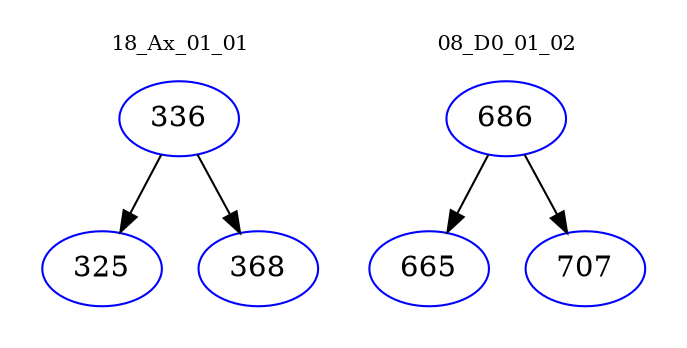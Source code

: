 digraph{
subgraph cluster_0 {
color = white
label = "18_Ax_01_01";
fontsize=10;
T0_336 [label="336", color="blue"]
T0_336 -> T0_325 [color="black"]
T0_325 [label="325", color="blue"]
T0_336 -> T0_368 [color="black"]
T0_368 [label="368", color="blue"]
}
subgraph cluster_1 {
color = white
label = "08_D0_01_02";
fontsize=10;
T1_686 [label="686", color="blue"]
T1_686 -> T1_665 [color="black"]
T1_665 [label="665", color="blue"]
T1_686 -> T1_707 [color="black"]
T1_707 [label="707", color="blue"]
}
}

